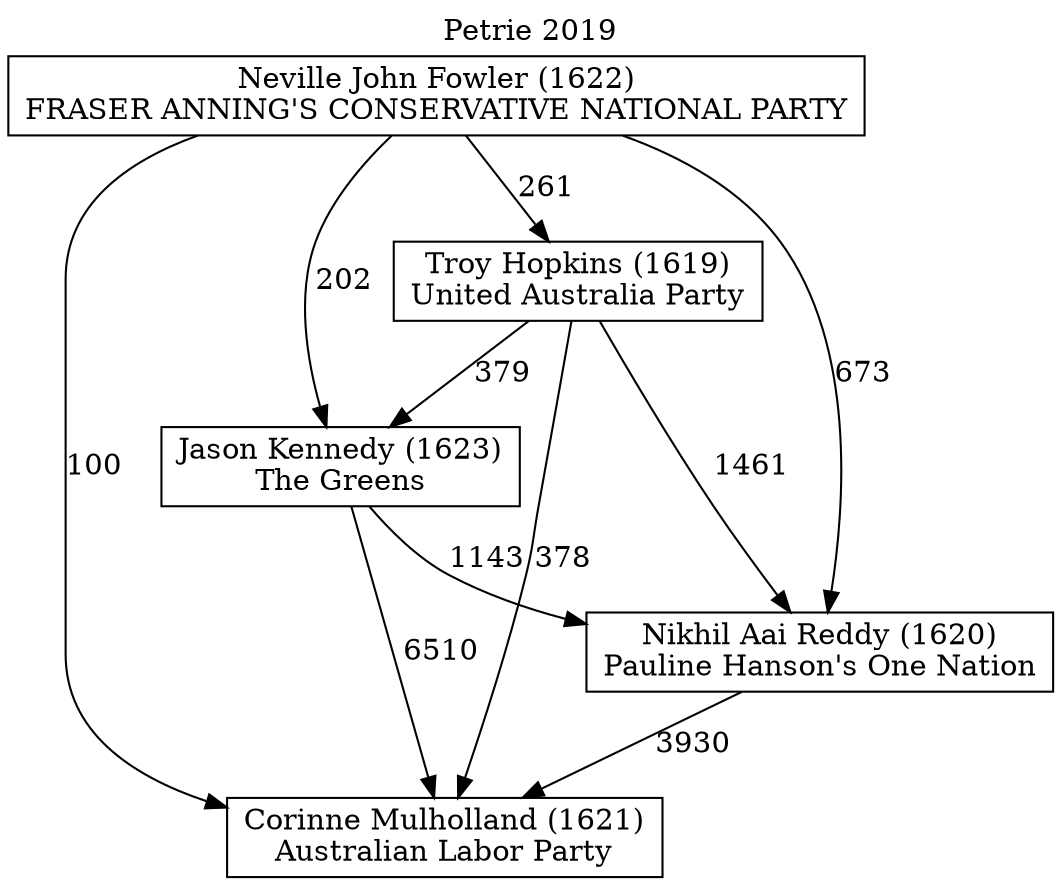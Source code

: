 // House preference flow
digraph "Corinne Mulholland (1621)_Petrie_2019" {
	graph [label="Petrie 2019" labelloc=t mclimit=10]
	node [shape=box]
	"Corinne Mulholland (1621)" [label="Corinne Mulholland (1621)
Australian Labor Party"]
	"Jason Kennedy (1623)" [label="Jason Kennedy (1623)
The Greens"]
	"Neville John Fowler (1622)" [label="Neville John Fowler (1622)
FRASER ANNING'S CONSERVATIVE NATIONAL PARTY"]
	"Nikhil Aai Reddy (1620)" [label="Nikhil Aai Reddy (1620)
Pauline Hanson's One Nation"]
	"Troy Hopkins (1619)" [label="Troy Hopkins (1619)
United Australia Party"]
	"Jason Kennedy (1623)" -> "Corinne Mulholland (1621)" [label=6510]
	"Jason Kennedy (1623)" -> "Nikhil Aai Reddy (1620)" [label=1143]
	"Neville John Fowler (1622)" -> "Corinne Mulholland (1621)" [label=100]
	"Neville John Fowler (1622)" -> "Jason Kennedy (1623)" [label=202]
	"Neville John Fowler (1622)" -> "Nikhil Aai Reddy (1620)" [label=673]
	"Neville John Fowler (1622)" -> "Troy Hopkins (1619)" [label=261]
	"Nikhil Aai Reddy (1620)" -> "Corinne Mulholland (1621)" [label=3930]
	"Troy Hopkins (1619)" -> "Corinne Mulholland (1621)" [label=378]
	"Troy Hopkins (1619)" -> "Jason Kennedy (1623)" [label=379]
	"Troy Hopkins (1619)" -> "Nikhil Aai Reddy (1620)" [label=1461]
}
